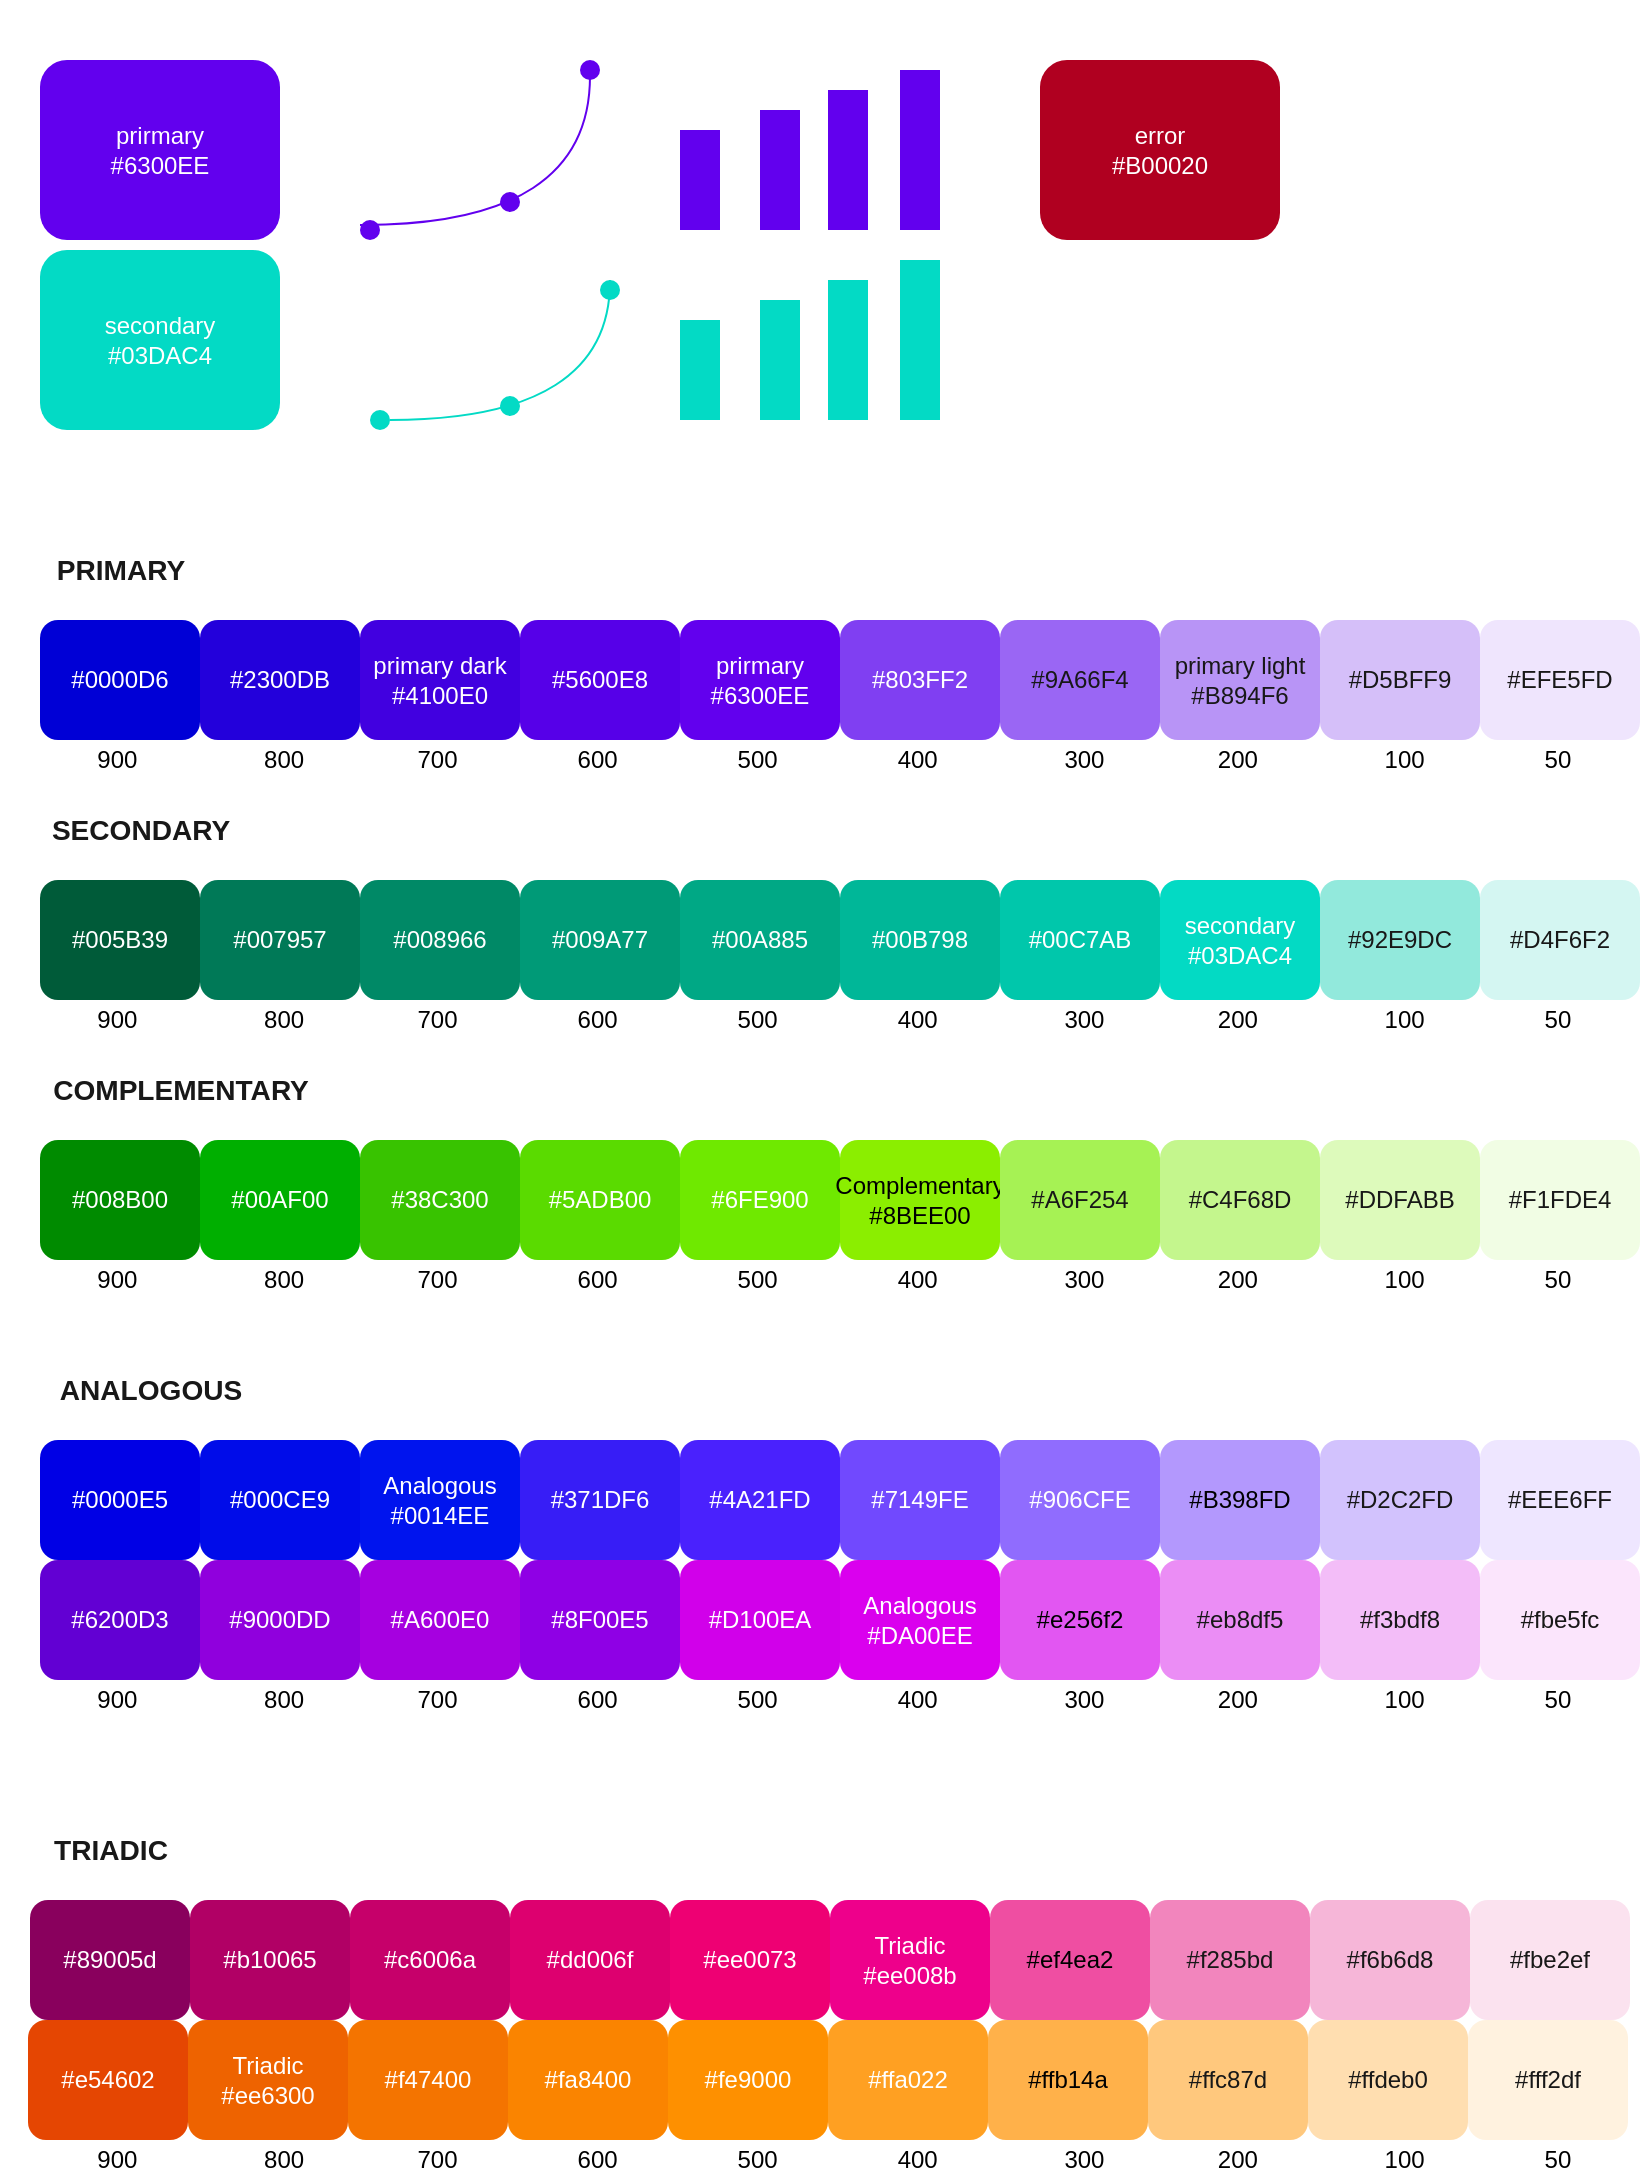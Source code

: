 <mxfile version="13.1.3" pages="2">
    <diagram id="gVpY3SloZQhGs8lSwA86" name="chart-theme">
        <mxGraphModel dx="858" dy="414" grid="1" gridSize="10" guides="1" tooltips="1" connect="1" arrows="1" fold="1" page="1" pageScale="1" pageWidth="827" pageHeight="1169" math="0" shadow="0">
            <root>
                <mxCell id="NUxOub6qZcHRkhgw9mEu-0"/>
                <mxCell id="NUxOub6qZcHRkhgw9mEu-1" parent="NUxOub6qZcHRkhgw9mEu-0"/>
                <mxCell id="6By70R4grRilo6BUQeqY-0" value="prirmary&lt;br&gt;#6300EE" style="rounded=1;whiteSpace=wrap;html=1;fillColor=#6200EE;strokeColor=none;fontColor=#FFFFFF;" parent="NUxOub6qZcHRkhgw9mEu-1" vertex="1">
                    <mxGeometry x="20" y="30" width="120" height="90" as="geometry"/>
                </mxCell>
                <mxCell id="6By70R4grRilo6BUQeqY-12" value="" style="ellipse;whiteSpace=wrap;html=1;aspect=fixed;strokeColor=none;fillColor=#ffa500;fontColor=#FFFFFF;" parent="NUxOub6qZcHRkhgw9mEu-1" vertex="1">
                    <mxGeometry as="geometry"/>
                </mxCell>
                <mxCell id="6By70R4grRilo6BUQeqY-36" value="" style="endArrow=none;html=1;fontColor=#FFFFFF;edgeStyle=orthogonalEdgeStyle;curved=1;strokeColor=#03DAC5;" parent="NUxOub6qZcHRkhgw9mEu-1" source="6By70R4grRilo6BUQeqY-19" edge="1">
                    <mxGeometry width="50" height="50" relative="1" as="geometry">
                        <mxPoint x="190" y="215" as="sourcePoint"/>
                        <mxPoint x="305" y="140" as="targetPoint"/>
                    </mxGeometry>
                </mxCell>
                <mxCell id="6By70R4grRilo6BUQeqY-43" value="" style="group" parent="NUxOub6qZcHRkhgw9mEu-1" vertex="1" connectable="0">
                    <mxGeometry x="340" y="35" width="130" height="80" as="geometry"/>
                </mxCell>
                <mxCell id="6By70R4grRilo6BUQeqY-37" value="" style="group" parent="6By70R4grRilo6BUQeqY-43" vertex="1" connectable="0">
                    <mxGeometry width="130" height="80" as="geometry"/>
                </mxCell>
                <mxCell id="6By70R4grRilo6BUQeqY-38" value="" style="rounded=0;whiteSpace=wrap;html=1;strokeColor=none;fillColor=#6200EE;fontColor=#FFFFFF;direction=south;" parent="6By70R4grRilo6BUQeqY-37" vertex="1">
                    <mxGeometry y="30" width="20" height="50" as="geometry"/>
                </mxCell>
                <mxCell id="6By70R4grRilo6BUQeqY-39" value="" style="rounded=0;whiteSpace=wrap;html=1;strokeColor=none;fillColor=#6200EE;fontColor=#FFFFFF;direction=south;" parent="6By70R4grRilo6BUQeqY-37" vertex="1">
                    <mxGeometry x="40" y="20" width="20" height="60" as="geometry"/>
                </mxCell>
                <mxCell id="6By70R4grRilo6BUQeqY-40" value="" style="rounded=0;whiteSpace=wrap;html=1;strokeColor=none;fillColor=#6200EE;fontColor=#FFFFFF;direction=south;" parent="6By70R4grRilo6BUQeqY-37" vertex="1">
                    <mxGeometry x="74" y="10" width="20" height="70" as="geometry"/>
                </mxCell>
                <mxCell id="6By70R4grRilo6BUQeqY-41" value="" style="rounded=0;whiteSpace=wrap;html=1;strokeColor=none;fillColor=#6200EE;fontColor=#FFFFFF;direction=south;" parent="6By70R4grRilo6BUQeqY-37" vertex="1">
                    <mxGeometry x="110" width="20" height="80" as="geometry"/>
                </mxCell>
                <mxCell id="6By70R4grRilo6BUQeqY-45" value="" style="group" parent="NUxOub6qZcHRkhgw9mEu-1" vertex="1" connectable="0">
                    <mxGeometry x="340" y="130" width="130" height="80" as="geometry"/>
                </mxCell>
                <mxCell id="6By70R4grRilo6BUQeqY-11" value="" style="group" parent="6By70R4grRilo6BUQeqY-45" vertex="1" connectable="0">
                    <mxGeometry width="130" height="80" as="geometry"/>
                </mxCell>
                <mxCell id="6By70R4grRilo6BUQeqY-4" value="" style="rounded=0;whiteSpace=wrap;html=1;strokeColor=none;fillColor=#03DAC5;fontColor=#FFFFFF;direction=south;" parent="6By70R4grRilo6BUQeqY-11" vertex="1">
                    <mxGeometry y="30" width="20" height="50" as="geometry"/>
                </mxCell>
                <mxCell id="6By70R4grRilo6BUQeqY-5" value="" style="rounded=0;whiteSpace=wrap;html=1;strokeColor=none;fillColor=#03DAC5;fontColor=#FFFFFF;direction=south;" parent="6By70R4grRilo6BUQeqY-11" vertex="1">
                    <mxGeometry x="40" y="20" width="20" height="60" as="geometry"/>
                </mxCell>
                <mxCell id="6By70R4grRilo6BUQeqY-7" value="" style="rounded=0;whiteSpace=wrap;html=1;strokeColor=none;fillColor=#03DAC5;fontColor=#FFFFFF;direction=south;" parent="6By70R4grRilo6BUQeqY-11" vertex="1">
                    <mxGeometry x="74" y="10" width="20" height="70" as="geometry"/>
                </mxCell>
                <mxCell id="6By70R4grRilo6BUQeqY-9" value="" style="rounded=0;whiteSpace=wrap;html=1;strokeColor=none;fillColor=#03DAC5;fontColor=#FFFFFF;direction=south;" parent="6By70R4grRilo6BUQeqY-11" vertex="1">
                    <mxGeometry x="110" width="20" height="80" as="geometry"/>
                </mxCell>
                <mxCell id="6By70R4grRilo6BUQeqY-8" value="secondary&lt;br&gt;#03DAC4" style="rounded=1;whiteSpace=wrap;html=1;fillColor=#03DAC5;strokeColor=none;fontColor=#FFFFFF;" parent="NUxOub6qZcHRkhgw9mEu-1" vertex="1">
                    <mxGeometry x="20" y="125" width="120" height="90" as="geometry"/>
                </mxCell>
                <mxCell id="6By70R4grRilo6BUQeqY-17" value="" style="ellipse;whiteSpace=wrap;html=1;aspect=fixed;strokeColor=none;fillColor=#03DAC5;fontColor=#FFFFFF;" parent="NUxOub6qZcHRkhgw9mEu-1" vertex="1">
                    <mxGeometry x="300" y="140" width="10" height="10" as="geometry"/>
                </mxCell>
                <mxCell id="6By70R4grRilo6BUQeqY-18" value="" style="ellipse;whiteSpace=wrap;html=1;aspect=fixed;strokeColor=none;fillColor=#03DAC5;fontColor=#FFFFFF;" parent="NUxOub6qZcHRkhgw9mEu-1" vertex="1">
                    <mxGeometry x="250" y="198" width="10" height="10" as="geometry"/>
                </mxCell>
                <mxCell id="6By70R4grRilo6BUQeqY-19" value="" style="ellipse;whiteSpace=wrap;html=1;aspect=fixed;strokeColor=none;fillColor=#03DAC5;fontColor=#FFFFFF;" parent="NUxOub6qZcHRkhgw9mEu-1" vertex="1">
                    <mxGeometry x="185" y="205" width="10" height="10" as="geometry"/>
                </mxCell>
                <mxCell id="87dK3euk6Hq224K2cslx-1" value="" style="group" parent="NUxOub6qZcHRkhgw9mEu-1" vertex="1" connectable="0">
                    <mxGeometry x="180" y="30" width="120" height="90" as="geometry"/>
                </mxCell>
                <mxCell id="6By70R4grRilo6BUQeqY-31" value="" style="group" parent="87dK3euk6Hq224K2cslx-1" vertex="1" connectable="0">
                    <mxGeometry width="120" height="90" as="geometry"/>
                </mxCell>
                <mxCell id="6By70R4grRilo6BUQeqY-13" value="" style="ellipse;whiteSpace=wrap;html=1;aspect=fixed;strokeColor=none;fillColor=#6200EE;fontColor=#FFFFFF;" parent="6By70R4grRilo6BUQeqY-31" vertex="1">
                    <mxGeometry y="80" width="10" height="10" as="geometry"/>
                </mxCell>
                <mxCell id="6By70R4grRilo6BUQeqY-14" value="" style="ellipse;whiteSpace=wrap;html=1;aspect=fixed;strokeColor=none;fillColor=#6200EE;fontColor=#FFFFFF;" parent="6By70R4grRilo6BUQeqY-31" vertex="1">
                    <mxGeometry x="70" y="66" width="10" height="10" as="geometry"/>
                </mxCell>
                <mxCell id="6By70R4grRilo6BUQeqY-16" value="" style="ellipse;whiteSpace=wrap;html=1;aspect=fixed;strokeColor=none;fillColor=#6200EE;fontColor=#FFFFFF;" parent="6By70R4grRilo6BUQeqY-31" vertex="1">
                    <mxGeometry x="110" width="10" height="10" as="geometry"/>
                </mxCell>
                <mxCell id="6By70R4grRilo6BUQeqY-29" value="" style="endArrow=none;html=1;fontColor=#FFFFFF;edgeStyle=orthogonalEdgeStyle;curved=1;strokeColor=#6200EE;" parent="6By70R4grRilo6BUQeqY-31" edge="1">
                    <mxGeometry width="50" height="50" relative="1" as="geometry">
                        <mxPoint y="82.5" as="sourcePoint"/>
                        <mxPoint x="115" y="7.5" as="targetPoint"/>
                    </mxGeometry>
                </mxCell>
                <mxCell id="87dK3euk6Hq224K2cslx-2" value="prirmary&lt;br&gt;#6300EE" style="rounded=1;whiteSpace=wrap;html=1;fillColor=#6200EE;strokeColor=none;fontColor=#FFFFFF;" parent="NUxOub6qZcHRkhgw9mEu-1" vertex="1">
                    <mxGeometry x="340" y="310" width="80" height="60" as="geometry"/>
                </mxCell>
                <mxCell id="87dK3euk6Hq224K2cslx-13" value="#EFE5FD" style="rounded=1;whiteSpace=wrap;html=1;fillColor=#EFE5FD;strokeColor=none;fontColor=#181818;" parent="NUxOub6qZcHRkhgw9mEu-1" vertex="1">
                    <mxGeometry x="740" y="310" width="80" height="60" as="geometry"/>
                </mxCell>
                <mxCell id="87dK3euk6Hq224K2cslx-14" value="#D5BFF9" style="rounded=1;whiteSpace=wrap;html=1;fillColor=#D5BFF9;strokeColor=none;fontColor=#181818;" parent="NUxOub6qZcHRkhgw9mEu-1" vertex="1">
                    <mxGeometry x="660" y="310" width="80" height="60" as="geometry"/>
                </mxCell>
                <mxCell id="87dK3euk6Hq224K2cslx-15" value="#803FF2" style="rounded=1;whiteSpace=wrap;html=1;fillColor=#803FF2;strokeColor=none;fontColor=#FFFFFF;" parent="NUxOub6qZcHRkhgw9mEu-1" vertex="1">
                    <mxGeometry x="420" y="310" width="80" height="60" as="geometry"/>
                </mxCell>
                <mxCell id="87dK3euk6Hq224K2cslx-16" value="#9A66F4" style="rounded=1;whiteSpace=wrap;html=1;fillColor=#9A66F4;strokeColor=none;fontColor=#181818;" parent="NUxOub6qZcHRkhgw9mEu-1" vertex="1">
                    <mxGeometry x="500" y="310" width="80" height="60" as="geometry"/>
                </mxCell>
                <mxCell id="87dK3euk6Hq224K2cslx-17" value="primary light&lt;br&gt;#B894F6" style="rounded=1;whiteSpace=wrap;html=1;fillColor=#B894F6;strokeColor=none;fontColor=#181818;" parent="NUxOub6qZcHRkhgw9mEu-1" vertex="1">
                    <mxGeometry x="580" y="310" width="80" height="60" as="geometry"/>
                </mxCell>
                <mxCell id="87dK3euk6Hq224K2cslx-18" value="#0000D6" style="rounded=1;whiteSpace=wrap;html=1;fillColor=#0000D6;strokeColor=none;fontColor=#FFFFFF;" parent="NUxOub6qZcHRkhgw9mEu-1" vertex="1">
                    <mxGeometry x="20" y="310" width="80" height="60" as="geometry"/>
                </mxCell>
                <mxCell id="87dK3euk6Hq224K2cslx-19" value="#5600E8" style="rounded=1;whiteSpace=wrap;html=1;fillColor=#5600E8;strokeColor=none;fontColor=#FFFFFF;" parent="NUxOub6qZcHRkhgw9mEu-1" vertex="1">
                    <mxGeometry x="260" y="310" width="80" height="60" as="geometry"/>
                </mxCell>
                <mxCell id="87dK3euk6Hq224K2cslx-20" value="primary dark&lt;br&gt;#4100E0" style="rounded=1;whiteSpace=wrap;html=1;fillColor=#4100E0;strokeColor=none;fontColor=#FFFFFF;" parent="NUxOub6qZcHRkhgw9mEu-1" vertex="1">
                    <mxGeometry x="180" y="310" width="80" height="60" as="geometry"/>
                </mxCell>
                <mxCell id="87dK3euk6Hq224K2cslx-21" value="#2300DB" style="rounded=1;whiteSpace=wrap;html=1;fillColor=#2300DB;strokeColor=none;fontColor=#FFFFFF;" parent="NUxOub6qZcHRkhgw9mEu-1" vertex="1">
                    <mxGeometry x="100" y="310" width="80" height="60" as="geometry"/>
                </mxCell>
                <mxCell id="87dK3euk6Hq224K2cslx-22" value="#00A885" style="rounded=1;whiteSpace=wrap;html=1;fillColor=#00A885;strokeColor=none;fontColor=#FFFFFF;" parent="NUxOub6qZcHRkhgw9mEu-1" vertex="1">
                    <mxGeometry x="340" y="440" width="80" height="60" as="geometry"/>
                </mxCell>
                <mxCell id="87dK3euk6Hq224K2cslx-23" value="#D4F6F2" style="rounded=1;whiteSpace=wrap;html=1;fillColor=#D4F6F2;strokeColor=none;fontColor=#181818;" parent="NUxOub6qZcHRkhgw9mEu-1" vertex="1">
                    <mxGeometry x="740" y="440" width="80" height="60" as="geometry"/>
                </mxCell>
                <mxCell id="87dK3euk6Hq224K2cslx-24" value="#92E9DC" style="rounded=1;whiteSpace=wrap;html=1;fillColor=#92E9DC;strokeColor=none;fontColor=#181818;" parent="NUxOub6qZcHRkhgw9mEu-1" vertex="1">
                    <mxGeometry x="660" y="440" width="80" height="60" as="geometry"/>
                </mxCell>
                <mxCell id="87dK3euk6Hq224K2cslx-25" value="#00B798" style="rounded=1;whiteSpace=wrap;html=1;fillColor=#00B798;strokeColor=none;fontColor=#FFFFFF;" parent="NUxOub6qZcHRkhgw9mEu-1" vertex="1">
                    <mxGeometry x="420" y="440" width="80" height="60" as="geometry"/>
                </mxCell>
                <mxCell id="87dK3euk6Hq224K2cslx-26" value="#00C7AB" style="rounded=1;whiteSpace=wrap;html=1;fillColor=#00C7AB;strokeColor=none;fontColor=#FFFFFF;" parent="NUxOub6qZcHRkhgw9mEu-1" vertex="1">
                    <mxGeometry x="500" y="440" width="80" height="60" as="geometry"/>
                </mxCell>
                <mxCell id="87dK3euk6Hq224K2cslx-27" value="secondary&lt;br&gt;#03DAC4" style="rounded=1;whiteSpace=wrap;html=1;fillColor=#03DAC4;strokeColor=none;fontColor=#FFFFFF;" parent="NUxOub6qZcHRkhgw9mEu-1" vertex="1">
                    <mxGeometry x="580" y="440" width="80" height="60" as="geometry"/>
                </mxCell>
                <mxCell id="87dK3euk6Hq224K2cslx-28" value="#005B39" style="rounded=1;whiteSpace=wrap;html=1;fillColor=#005B39;strokeColor=none;fontColor=#FFFFFF;" parent="NUxOub6qZcHRkhgw9mEu-1" vertex="1">
                    <mxGeometry x="20" y="440" width="80" height="60" as="geometry"/>
                </mxCell>
                <mxCell id="87dK3euk6Hq224K2cslx-29" value="#009A77" style="rounded=1;whiteSpace=wrap;html=1;fillColor=#009A77;strokeColor=none;fontColor=#FFFFFF;" parent="NUxOub6qZcHRkhgw9mEu-1" vertex="1">
                    <mxGeometry x="260" y="440" width="80" height="60" as="geometry"/>
                </mxCell>
                <mxCell id="87dK3euk6Hq224K2cslx-30" value="#008966" style="rounded=1;whiteSpace=wrap;html=1;fillColor=#008966;strokeColor=none;fontColor=#FFFFFF;" parent="NUxOub6qZcHRkhgw9mEu-1" vertex="1">
                    <mxGeometry x="180" y="440" width="80" height="60" as="geometry"/>
                </mxCell>
                <mxCell id="87dK3euk6Hq224K2cslx-31" value="#007957" style="rounded=1;whiteSpace=wrap;html=1;fillColor=#007957;strokeColor=none;fontColor=#FFFFFF;" parent="NUxOub6qZcHRkhgw9mEu-1" vertex="1">
                    <mxGeometry x="100" y="440" width="80" height="60" as="geometry"/>
                </mxCell>
                <mxCell id="87dK3euk6Hq224K2cslx-32" value="&lt;h3&gt;PRIMARY&lt;/h3&gt;" style="text;html=1;align=center;verticalAlign=middle;resizable=0;points=[];autosize=1;fontColor=#181818;" parent="NUxOub6qZcHRkhgw9mEu-1" vertex="1">
                    <mxGeometry x="20" y="260" width="80" height="50" as="geometry"/>
                </mxCell>
                <mxCell id="87dK3euk6Hq224K2cslx-33" value="&lt;h3&gt;SECONDARY&lt;/h3&gt;" style="text;html=1;align=center;verticalAlign=middle;resizable=0;points=[];autosize=1;fontColor=#181818;" parent="NUxOub6qZcHRkhgw9mEu-1" vertex="1">
                    <mxGeometry x="20" y="390" width="100" height="50" as="geometry"/>
                </mxCell>
                <mxCell id="87dK3euk6Hq224K2cslx-34" value="#6FE900" style="rounded=1;whiteSpace=wrap;html=1;fillColor=#6FE900;strokeColor=none;fontColor=#FFFFFF;" parent="NUxOub6qZcHRkhgw9mEu-1" vertex="1">
                    <mxGeometry x="340" y="570" width="80" height="60" as="geometry"/>
                </mxCell>
                <mxCell id="87dK3euk6Hq224K2cslx-35" value="#F1FDE4" style="rounded=1;whiteSpace=wrap;html=1;fillColor=#F1FDE4;strokeColor=none;fontColor=#181818;" parent="NUxOub6qZcHRkhgw9mEu-1" vertex="1">
                    <mxGeometry x="740" y="570" width="80" height="60" as="geometry"/>
                </mxCell>
                <mxCell id="87dK3euk6Hq224K2cslx-36" value="#DDFABB" style="rounded=1;whiteSpace=wrap;html=1;fillColor=#DDFABB;strokeColor=none;fontColor=#181818;" parent="NUxOub6qZcHRkhgw9mEu-1" vertex="1">
                    <mxGeometry x="660" y="570" width="80" height="60" as="geometry"/>
                </mxCell>
                <mxCell id="87dK3euk6Hq224K2cslx-37" value="Complementary&lt;br&gt;#8BEE00" style="rounded=1;whiteSpace=wrap;html=1;fillColor=#8BEE00;strokeColor=none;fontColor=#000000;" parent="NUxOub6qZcHRkhgw9mEu-1" vertex="1">
                    <mxGeometry x="420" y="570" width="80" height="60" as="geometry"/>
                </mxCell>
                <mxCell id="87dK3euk6Hq224K2cslx-38" value="#A6F254" style="rounded=1;whiteSpace=wrap;html=1;fillColor=#A6F254;strokeColor=none;fontColor=#181818;" parent="NUxOub6qZcHRkhgw9mEu-1" vertex="1">
                    <mxGeometry x="500" y="570" width="80" height="60" as="geometry"/>
                </mxCell>
                <mxCell id="87dK3euk6Hq224K2cslx-39" value="#C4F68D" style="rounded=1;whiteSpace=wrap;html=1;fillColor=#C4F68D;strokeColor=none;fontColor=#181818;" parent="NUxOub6qZcHRkhgw9mEu-1" vertex="1">
                    <mxGeometry x="580" y="570" width="80" height="60" as="geometry"/>
                </mxCell>
                <mxCell id="87dK3euk6Hq224K2cslx-40" value="#008B00" style="rounded=1;whiteSpace=wrap;html=1;fillColor=#008B00;strokeColor=none;fontColor=#FFFFFF;" parent="NUxOub6qZcHRkhgw9mEu-1" vertex="1">
                    <mxGeometry x="20" y="570" width="80" height="60" as="geometry"/>
                </mxCell>
                <mxCell id="87dK3euk6Hq224K2cslx-41" value="#5ADB00" style="rounded=1;whiteSpace=wrap;html=1;fillColor=#5ADB00;strokeColor=none;fontColor=#FFFFFF;" parent="NUxOub6qZcHRkhgw9mEu-1" vertex="1">
                    <mxGeometry x="260" y="570" width="80" height="60" as="geometry"/>
                </mxCell>
                <mxCell id="87dK3euk6Hq224K2cslx-42" value="#38C300" style="rounded=1;whiteSpace=wrap;html=1;fillColor=#38C300;strokeColor=none;fontColor=#FFFFFF;" parent="NUxOub6qZcHRkhgw9mEu-1" vertex="1">
                    <mxGeometry x="180" y="570" width="80" height="60" as="geometry"/>
                </mxCell>
                <mxCell id="87dK3euk6Hq224K2cslx-43" value="#00AF00" style="rounded=1;whiteSpace=wrap;html=1;fillColor=#00AF00;strokeColor=none;fontColor=#FFFFFF;" parent="NUxOub6qZcHRkhgw9mEu-1" vertex="1">
                    <mxGeometry x="100" y="570" width="80" height="60" as="geometry"/>
                </mxCell>
                <mxCell id="87dK3euk6Hq224K2cslx-44" value="&lt;h3&gt;COMPLEMENTARY&lt;/h3&gt;" style="text;html=1;align=center;verticalAlign=middle;resizable=0;points=[];autosize=1;fontColor=#181818;" parent="NUxOub6qZcHRkhgw9mEu-1" vertex="1">
                    <mxGeometry x="20" y="520" width="140" height="50" as="geometry"/>
                </mxCell>
                <mxCell id="87dK3euk6Hq224K2cslx-45" value="&lt;h3&gt;ANALOGOUS&lt;/h3&gt;" style="text;html=1;align=center;verticalAlign=middle;resizable=0;points=[];autosize=1;fontColor=#181818;" parent="NUxOub6qZcHRkhgw9mEu-1" vertex="1">
                    <mxGeometry x="20" y="670" width="110" height="50" as="geometry"/>
                </mxCell>
                <mxCell id="87dK3euk6Hq224K2cslx-46" value="#4A21FD" style="rounded=1;whiteSpace=wrap;html=1;fillColor=#4A21FD;strokeColor=none;fontColor=#FFFFFF;" parent="NUxOub6qZcHRkhgw9mEu-1" vertex="1">
                    <mxGeometry x="340" y="720" width="80" height="60" as="geometry"/>
                </mxCell>
                <mxCell id="87dK3euk6Hq224K2cslx-47" value="#EEE6FF" style="rounded=1;whiteSpace=wrap;html=1;fillColor=#EEE6FF;strokeColor=none;fontColor=#181818;" parent="NUxOub6qZcHRkhgw9mEu-1" vertex="1">
                    <mxGeometry x="740" y="720" width="80" height="60" as="geometry"/>
                </mxCell>
                <mxCell id="87dK3euk6Hq224K2cslx-48" value="#D2C2FD" style="rounded=1;whiteSpace=wrap;html=1;fillColor=#D2C2FD;strokeColor=none;fontColor=#181818;" parent="NUxOub6qZcHRkhgw9mEu-1" vertex="1">
                    <mxGeometry x="660" y="720" width="80" height="60" as="geometry"/>
                </mxCell>
                <mxCell id="87dK3euk6Hq224K2cslx-49" value="#7149FE" style="rounded=1;whiteSpace=wrap;html=1;fillColor=#7149FE;strokeColor=none;fontColor=#FFFFFF;" parent="NUxOub6qZcHRkhgw9mEu-1" vertex="1">
                    <mxGeometry x="420" y="720" width="80" height="60" as="geometry"/>
                </mxCell>
                <mxCell id="87dK3euk6Hq224K2cslx-50" value="#906CFE" style="rounded=1;whiteSpace=wrap;html=1;fillColor=#906CFE;strokeColor=none;fontColor=#FFFFFF;" parent="NUxOub6qZcHRkhgw9mEu-1" vertex="1">
                    <mxGeometry x="500" y="720" width="80" height="60" as="geometry"/>
                </mxCell>
                <mxCell id="87dK3euk6Hq224K2cslx-51" value="#B398FD" style="rounded=1;whiteSpace=wrap;html=1;fillColor=#B398FD;strokeColor=none;fontColor=#000000;" parent="NUxOub6qZcHRkhgw9mEu-1" vertex="1">
                    <mxGeometry x="580" y="720" width="80" height="60" as="geometry"/>
                </mxCell>
                <mxCell id="87dK3euk6Hq224K2cslx-52" value="#0000E5" style="rounded=1;whiteSpace=wrap;html=1;fillColor=#0000E5;strokeColor=none;fontColor=#FFFFFF;" parent="NUxOub6qZcHRkhgw9mEu-1" vertex="1">
                    <mxGeometry x="20" y="720" width="80" height="60" as="geometry"/>
                </mxCell>
                <mxCell id="87dK3euk6Hq224K2cslx-53" value="#371DF6" style="rounded=1;whiteSpace=wrap;html=1;fillColor=#371DF6;strokeColor=none;fontColor=#FFFFFF;" parent="NUxOub6qZcHRkhgw9mEu-1" vertex="1">
                    <mxGeometry x="260" y="720" width="80" height="60" as="geometry"/>
                </mxCell>
                <mxCell id="87dK3euk6Hq224K2cslx-54" value="Analogous&lt;br&gt;#0014EE" style="rounded=1;whiteSpace=wrap;html=1;fillColor=#0014EE;strokeColor=none;fontColor=#FFFFFF;" parent="NUxOub6qZcHRkhgw9mEu-1" vertex="1">
                    <mxGeometry x="180" y="720" width="80" height="60" as="geometry"/>
                </mxCell>
                <mxCell id="87dK3euk6Hq224K2cslx-55" value="#000CE9" style="rounded=1;whiteSpace=wrap;html=1;fillColor=#000CE9;strokeColor=none;fontColor=#FFFFFF;" parent="NUxOub6qZcHRkhgw9mEu-1" vertex="1">
                    <mxGeometry x="100" y="720" width="80" height="60" as="geometry"/>
                </mxCell>
                <mxCell id="87dK3euk6Hq224K2cslx-56" value="&lt;h3&gt;TRIADIC&lt;/h3&gt;" style="text;html=1;align=center;verticalAlign=middle;resizable=0;points=[];autosize=1;fontColor=#181818;" parent="NUxOub6qZcHRkhgw9mEu-1" vertex="1">
                    <mxGeometry x="20" y="900" width="70" height="50" as="geometry"/>
                </mxCell>
                <mxCell id="87dK3euk6Hq224K2cslx-57" value="#ee0073" style="rounded=1;whiteSpace=wrap;html=1;fillColor=#ee0073;strokeColor=none;fontColor=#FFFFFF;" parent="NUxOub6qZcHRkhgw9mEu-1" vertex="1">
                    <mxGeometry x="335" y="950" width="80" height="60" as="geometry"/>
                </mxCell>
                <mxCell id="87dK3euk6Hq224K2cslx-58" value="#fbe2ef" style="rounded=1;whiteSpace=wrap;html=1;fillColor=#fbe2ef;strokeColor=none;fontColor=#181818;" parent="NUxOub6qZcHRkhgw9mEu-1" vertex="1">
                    <mxGeometry x="735" y="950" width="80" height="60" as="geometry"/>
                </mxCell>
                <mxCell id="87dK3euk6Hq224K2cslx-59" value="#f6b6d8" style="rounded=1;whiteSpace=wrap;html=1;fillColor=#f6b6d8;strokeColor=none;fontColor=#181818;" parent="NUxOub6qZcHRkhgw9mEu-1" vertex="1">
                    <mxGeometry x="655" y="950" width="80" height="60" as="geometry"/>
                </mxCell>
                <mxCell id="87dK3euk6Hq224K2cslx-60" value="Triadic&lt;br&gt;#ee008b" style="rounded=1;whiteSpace=wrap;html=1;fillColor=#ee008b;strokeColor=none;fontColor=#FFFFFF;" parent="NUxOub6qZcHRkhgw9mEu-1" vertex="1">
                    <mxGeometry x="415" y="950" width="80" height="60" as="geometry"/>
                </mxCell>
                <mxCell id="87dK3euk6Hq224K2cslx-61" value="#ef4ea2" style="rounded=1;whiteSpace=wrap;html=1;fillColor=#ef4ea2;strokeColor=none;fontColor=#000000;" parent="NUxOub6qZcHRkhgw9mEu-1" vertex="1">
                    <mxGeometry x="495" y="950" width="80" height="60" as="geometry"/>
                </mxCell>
                <mxCell id="87dK3euk6Hq224K2cslx-62" value="#f285bd" style="rounded=1;whiteSpace=wrap;html=1;fillColor=#f285bd;strokeColor=none;fontColor=#181818;" parent="NUxOub6qZcHRkhgw9mEu-1" vertex="1">
                    <mxGeometry x="575" y="950" width="80" height="60" as="geometry"/>
                </mxCell>
                <mxCell id="87dK3euk6Hq224K2cslx-63" value="#89005d" style="rounded=1;whiteSpace=wrap;html=1;fillColor=#89005d;strokeColor=none;fontColor=#FFFFFF;" parent="NUxOub6qZcHRkhgw9mEu-1" vertex="1">
                    <mxGeometry x="15" y="950" width="80" height="60" as="geometry"/>
                </mxCell>
                <mxCell id="87dK3euk6Hq224K2cslx-64" value="#dd006f" style="rounded=1;whiteSpace=wrap;html=1;fillColor=#dd006f;strokeColor=none;fontColor=#FFFFFF;" parent="NUxOub6qZcHRkhgw9mEu-1" vertex="1">
                    <mxGeometry x="255" y="950" width="80" height="60" as="geometry"/>
                </mxCell>
                <mxCell id="87dK3euk6Hq224K2cslx-65" value="#c6006a" style="rounded=1;whiteSpace=wrap;html=1;fillColor=#c6006a;strokeColor=none;fontColor=#FFFFFF;" parent="NUxOub6qZcHRkhgw9mEu-1" vertex="1">
                    <mxGeometry x="175" y="950" width="80" height="60" as="geometry"/>
                </mxCell>
                <mxCell id="87dK3euk6Hq224K2cslx-66" value="#b10065" style="rounded=1;whiteSpace=wrap;html=1;fillColor=#b10065;strokeColor=none;fontColor=#FFFFFF;" parent="NUxOub6qZcHRkhgw9mEu-1" vertex="1">
                    <mxGeometry x="95" y="950" width="80" height="60" as="geometry"/>
                </mxCell>
                <mxCell id="87dK3euk6Hq224K2cslx-67" value="#D100EA" style="rounded=1;whiteSpace=wrap;html=1;fillColor=#D100EA;strokeColor=none;fontColor=#FFFFFF;" parent="NUxOub6qZcHRkhgw9mEu-1" vertex="1">
                    <mxGeometry x="340" y="780" width="80" height="60" as="geometry"/>
                </mxCell>
                <mxCell id="87dK3euk6Hq224K2cslx-68" value="#fbe5fc" style="rounded=1;whiteSpace=wrap;html=1;fillColor=#fbe5fc;strokeColor=none;fontColor=#181818;" parent="NUxOub6qZcHRkhgw9mEu-1" vertex="1">
                    <mxGeometry x="740" y="780" width="80" height="60" as="geometry"/>
                </mxCell>
                <mxCell id="87dK3euk6Hq224K2cslx-69" value="#f3bdf8" style="rounded=1;whiteSpace=wrap;html=1;fillColor=#f3bdf8;strokeColor=none;fontColor=#181818;" parent="NUxOub6qZcHRkhgw9mEu-1" vertex="1">
                    <mxGeometry x="660" y="780" width="80" height="60" as="geometry"/>
                </mxCell>
                <mxCell id="87dK3euk6Hq224K2cslx-70" value="Analogous&lt;br&gt;#DA00EE" style="rounded=1;whiteSpace=wrap;html=1;fillColor=#DA00EE;strokeColor=none;fontColor=#FFFFFF;" parent="NUxOub6qZcHRkhgw9mEu-1" vertex="1">
                    <mxGeometry x="420" y="780" width="80" height="60" as="geometry"/>
                </mxCell>
                <mxCell id="87dK3euk6Hq224K2cslx-71" value="#e256f2" style="rounded=1;whiteSpace=wrap;html=1;fillColor=#e256f2;strokeColor=none;fontColor=#000000;" parent="NUxOub6qZcHRkhgw9mEu-1" vertex="1">
                    <mxGeometry x="500" y="780" width="80" height="60" as="geometry"/>
                </mxCell>
                <mxCell id="87dK3euk6Hq224K2cslx-72" value="#eb8df5" style="rounded=1;whiteSpace=wrap;html=1;fillColor=#eb8df5;strokeColor=none;fontColor=#181818;" parent="NUxOub6qZcHRkhgw9mEu-1" vertex="1">
                    <mxGeometry x="580" y="780" width="80" height="60" as="geometry"/>
                </mxCell>
                <mxCell id="87dK3euk6Hq224K2cslx-73" value="#6200D3" style="rounded=1;whiteSpace=wrap;html=1;fillColor=#6200D3;strokeColor=none;fontColor=#FFFFFF;" parent="NUxOub6qZcHRkhgw9mEu-1" vertex="1">
                    <mxGeometry x="20" y="780" width="80" height="60" as="geometry"/>
                </mxCell>
                <mxCell id="87dK3euk6Hq224K2cslx-74" value="#8F00E5" style="rounded=1;whiteSpace=wrap;html=1;fillColor=#8F00E5;strokeColor=none;fontColor=#FFFFFF;" parent="NUxOub6qZcHRkhgw9mEu-1" vertex="1">
                    <mxGeometry x="260" y="780" width="80" height="60" as="geometry"/>
                </mxCell>
                <mxCell id="87dK3euk6Hq224K2cslx-75" value="#A600E0" style="rounded=1;whiteSpace=wrap;html=1;fillColor=#A600E0;strokeColor=none;fontColor=#FFFFFF;" parent="NUxOub6qZcHRkhgw9mEu-1" vertex="1">
                    <mxGeometry x="180" y="780" width="80" height="60" as="geometry"/>
                </mxCell>
                <mxCell id="87dK3euk6Hq224K2cslx-76" value="#9000DD" style="rounded=1;whiteSpace=wrap;html=1;fillColor=#9000DD;strokeColor=none;fontColor=#FFFFFF;" parent="NUxOub6qZcHRkhgw9mEu-1" vertex="1">
                    <mxGeometry x="100" y="780" width="80" height="60" as="geometry"/>
                </mxCell>
                <mxCell id="87dK3euk6Hq224K2cslx-77" value="#fe9000" style="rounded=1;whiteSpace=wrap;html=1;fillColor=#fe9000;strokeColor=none;fontColor=#FFFFFF;" parent="NUxOub6qZcHRkhgw9mEu-1" vertex="1">
                    <mxGeometry x="334" y="1010" width="80" height="60" as="geometry"/>
                </mxCell>
                <mxCell id="87dK3euk6Hq224K2cslx-78" value="#fff2df" style="rounded=1;whiteSpace=wrap;html=1;fillColor=#fff2df;strokeColor=none;fontColor=#181818;" parent="NUxOub6qZcHRkhgw9mEu-1" vertex="1">
                    <mxGeometry x="734" y="1010" width="80" height="60" as="geometry"/>
                </mxCell>
                <mxCell id="87dK3euk6Hq224K2cslx-79" value="#ffdeb0" style="rounded=1;whiteSpace=wrap;html=1;fillColor=#ffdeb0;strokeColor=none;fontColor=#181818;" parent="NUxOub6qZcHRkhgw9mEu-1" vertex="1">
                    <mxGeometry x="654" y="1010" width="80" height="60" as="geometry"/>
                </mxCell>
                <mxCell id="87dK3euk6Hq224K2cslx-80" value="#ffa022" style="rounded=1;whiteSpace=wrap;html=1;fillColor=#ffa022;strokeColor=none;fontColor=#FFFFFF;" parent="NUxOub6qZcHRkhgw9mEu-1" vertex="1">
                    <mxGeometry x="414" y="1010" width="80" height="60" as="geometry"/>
                </mxCell>
                <mxCell id="87dK3euk6Hq224K2cslx-81" value="#ffb14a" style="rounded=1;whiteSpace=wrap;html=1;fillColor=#ffb14a;strokeColor=none;fontColor=#000000;" parent="NUxOub6qZcHRkhgw9mEu-1" vertex="1">
                    <mxGeometry x="494" y="1010" width="80" height="60" as="geometry"/>
                </mxCell>
                <mxCell id="87dK3euk6Hq224K2cslx-82" value="#ffc87d" style="rounded=1;whiteSpace=wrap;html=1;fillColor=#ffc87d;strokeColor=none;fontColor=#181818;" parent="NUxOub6qZcHRkhgw9mEu-1" vertex="1">
                    <mxGeometry x="574" y="1010" width="80" height="60" as="geometry"/>
                </mxCell>
                <mxCell id="87dK3euk6Hq224K2cslx-83" value="#e54602" style="rounded=1;whiteSpace=wrap;html=1;fillColor=#e54602;strokeColor=none;fontColor=#FFFFFF;" parent="NUxOub6qZcHRkhgw9mEu-1" vertex="1">
                    <mxGeometry x="14" y="1010" width="80" height="60" as="geometry"/>
                </mxCell>
                <mxCell id="87dK3euk6Hq224K2cslx-84" value="#fa8400" style="rounded=1;whiteSpace=wrap;html=1;fillColor=#fa8400;strokeColor=none;fontColor=#FFFFFF;" parent="NUxOub6qZcHRkhgw9mEu-1" vertex="1">
                    <mxGeometry x="254" y="1010" width="80" height="60" as="geometry"/>
                </mxCell>
                <mxCell id="87dK3euk6Hq224K2cslx-85" value="#f47400" style="rounded=1;whiteSpace=wrap;html=1;fillColor=#f47400;strokeColor=none;fontColor=#FFFFFF;" parent="NUxOub6qZcHRkhgw9mEu-1" vertex="1">
                    <mxGeometry x="174" y="1010" width="80" height="60" as="geometry"/>
                </mxCell>
                <mxCell id="87dK3euk6Hq224K2cslx-86" value="Triadic&lt;br&gt;#ee6300" style="rounded=1;whiteSpace=wrap;html=1;fillColor=#ee6300;strokeColor=none;fontColor=#FFFFFF;" parent="NUxOub6qZcHRkhgw9mEu-1" vertex="1">
                    <mxGeometry x="94" y="1010" width="80" height="60" as="geometry"/>
                </mxCell>
                <mxCell id="woKSoGIlM4Arr8P3gJEM-0" value="&amp;nbsp; &amp;nbsp; &amp;nbsp; &amp;nbsp; 900&amp;nbsp; &amp;nbsp; &amp;nbsp; &amp;nbsp; &amp;nbsp; &amp;nbsp; &amp;nbsp; &amp;nbsp; &amp;nbsp; &amp;nbsp;800&amp;nbsp; &amp;nbsp; &amp;nbsp; &amp;nbsp; &amp;nbsp; &amp;nbsp; &amp;nbsp; &amp;nbsp; &amp;nbsp;700&amp;nbsp; &amp;nbsp; &amp;nbsp; &amp;nbsp; &amp;nbsp; &amp;nbsp; &amp;nbsp; &amp;nbsp; &amp;nbsp; 600&amp;nbsp; &amp;nbsp; &amp;nbsp; &amp;nbsp; &amp;nbsp; &amp;nbsp; &amp;nbsp; &amp;nbsp; &amp;nbsp; 500&amp;nbsp; &amp;nbsp; &amp;nbsp; &amp;nbsp; &amp;nbsp; &amp;nbsp; &amp;nbsp; &amp;nbsp; &amp;nbsp; 400&amp;nbsp; &amp;nbsp; &amp;nbsp; &amp;nbsp; &amp;nbsp; &amp;nbsp; &amp;nbsp; &amp;nbsp; &amp;nbsp; &amp;nbsp;300&amp;nbsp; &amp;nbsp; &amp;nbsp; &amp;nbsp; &amp;nbsp; &amp;nbsp; &amp;nbsp; &amp;nbsp; &amp;nbsp;200&amp;nbsp; &amp;nbsp; &amp;nbsp; &amp;nbsp; &amp;nbsp; &amp;nbsp; &amp;nbsp; &amp;nbsp; &amp;nbsp; &amp;nbsp;100&amp;nbsp; &amp;nbsp; &amp;nbsp; &amp;nbsp; &amp;nbsp; &amp;nbsp; &amp;nbsp; &amp;nbsp; &amp;nbsp; 50" style="rounded=0;whiteSpace=wrap;html=1;fillColor=none;align=left;strokeColor=none;" parent="NUxOub6qZcHRkhgw9mEu-1" vertex="1">
                    <mxGeometry x="20" y="370" width="800" height="20" as="geometry"/>
                </mxCell>
                <mxCell id="woKSoGIlM4Arr8P3gJEM-5" value="&amp;nbsp; &amp;nbsp; &amp;nbsp; &amp;nbsp; 900&amp;nbsp; &amp;nbsp; &amp;nbsp; &amp;nbsp; &amp;nbsp; &amp;nbsp; &amp;nbsp; &amp;nbsp; &amp;nbsp; &amp;nbsp;800&amp;nbsp; &amp;nbsp; &amp;nbsp; &amp;nbsp; &amp;nbsp; &amp;nbsp; &amp;nbsp; &amp;nbsp; &amp;nbsp;700&amp;nbsp; &amp;nbsp; &amp;nbsp; &amp;nbsp; &amp;nbsp; &amp;nbsp; &amp;nbsp; &amp;nbsp; &amp;nbsp; 600&amp;nbsp; &amp;nbsp; &amp;nbsp; &amp;nbsp; &amp;nbsp; &amp;nbsp; &amp;nbsp; &amp;nbsp; &amp;nbsp; 500&amp;nbsp; &amp;nbsp; &amp;nbsp; &amp;nbsp; &amp;nbsp; &amp;nbsp; &amp;nbsp; &amp;nbsp; &amp;nbsp; 400&amp;nbsp; &amp;nbsp; &amp;nbsp; &amp;nbsp; &amp;nbsp; &amp;nbsp; &amp;nbsp; &amp;nbsp; &amp;nbsp; &amp;nbsp;300&amp;nbsp; &amp;nbsp; &amp;nbsp; &amp;nbsp; &amp;nbsp; &amp;nbsp; &amp;nbsp; &amp;nbsp; &amp;nbsp;200&amp;nbsp; &amp;nbsp; &amp;nbsp; &amp;nbsp; &amp;nbsp; &amp;nbsp; &amp;nbsp; &amp;nbsp; &amp;nbsp; &amp;nbsp;100&amp;nbsp; &amp;nbsp; &amp;nbsp; &amp;nbsp; &amp;nbsp; &amp;nbsp; &amp;nbsp; &amp;nbsp; &amp;nbsp; 50" style="rounded=0;whiteSpace=wrap;html=1;fillColor=none;align=left;strokeColor=none;" parent="NUxOub6qZcHRkhgw9mEu-1" vertex="1">
                    <mxGeometry x="20" y="500" width="800" height="20" as="geometry"/>
                </mxCell>
                <mxCell id="woKSoGIlM4Arr8P3gJEM-6" value="&amp;nbsp; &amp;nbsp; &amp;nbsp; &amp;nbsp; 900&amp;nbsp; &amp;nbsp; &amp;nbsp; &amp;nbsp; &amp;nbsp; &amp;nbsp; &amp;nbsp; &amp;nbsp; &amp;nbsp; &amp;nbsp;800&amp;nbsp; &amp;nbsp; &amp;nbsp; &amp;nbsp; &amp;nbsp; &amp;nbsp; &amp;nbsp; &amp;nbsp; &amp;nbsp;700&amp;nbsp; &amp;nbsp; &amp;nbsp; &amp;nbsp; &amp;nbsp; &amp;nbsp; &amp;nbsp; &amp;nbsp; &amp;nbsp; 600&amp;nbsp; &amp;nbsp; &amp;nbsp; &amp;nbsp; &amp;nbsp; &amp;nbsp; &amp;nbsp; &amp;nbsp; &amp;nbsp; 500&amp;nbsp; &amp;nbsp; &amp;nbsp; &amp;nbsp; &amp;nbsp; &amp;nbsp; &amp;nbsp; &amp;nbsp; &amp;nbsp; 400&amp;nbsp; &amp;nbsp; &amp;nbsp; &amp;nbsp; &amp;nbsp; &amp;nbsp; &amp;nbsp; &amp;nbsp; &amp;nbsp; &amp;nbsp;300&amp;nbsp; &amp;nbsp; &amp;nbsp; &amp;nbsp; &amp;nbsp; &amp;nbsp; &amp;nbsp; &amp;nbsp; &amp;nbsp;200&amp;nbsp; &amp;nbsp; &amp;nbsp; &amp;nbsp; &amp;nbsp; &amp;nbsp; &amp;nbsp; &amp;nbsp; &amp;nbsp; &amp;nbsp;100&amp;nbsp; &amp;nbsp; &amp;nbsp; &amp;nbsp; &amp;nbsp; &amp;nbsp; &amp;nbsp; &amp;nbsp; &amp;nbsp; 50" style="rounded=0;whiteSpace=wrap;html=1;fillColor=none;align=left;strokeColor=none;" parent="NUxOub6qZcHRkhgw9mEu-1" vertex="1">
                    <mxGeometry x="20" y="630" width="800" height="20" as="geometry"/>
                </mxCell>
                <mxCell id="woKSoGIlM4Arr8P3gJEM-7" value="&amp;nbsp; &amp;nbsp; &amp;nbsp; &amp;nbsp; 900&amp;nbsp; &amp;nbsp; &amp;nbsp; &amp;nbsp; &amp;nbsp; &amp;nbsp; &amp;nbsp; &amp;nbsp; &amp;nbsp; &amp;nbsp;800&amp;nbsp; &amp;nbsp; &amp;nbsp; &amp;nbsp; &amp;nbsp; &amp;nbsp; &amp;nbsp; &amp;nbsp; &amp;nbsp;700&amp;nbsp; &amp;nbsp; &amp;nbsp; &amp;nbsp; &amp;nbsp; &amp;nbsp; &amp;nbsp; &amp;nbsp; &amp;nbsp; 600&amp;nbsp; &amp;nbsp; &amp;nbsp; &amp;nbsp; &amp;nbsp; &amp;nbsp; &amp;nbsp; &amp;nbsp; &amp;nbsp; 500&amp;nbsp; &amp;nbsp; &amp;nbsp; &amp;nbsp; &amp;nbsp; &amp;nbsp; &amp;nbsp; &amp;nbsp; &amp;nbsp; 400&amp;nbsp; &amp;nbsp; &amp;nbsp; &amp;nbsp; &amp;nbsp; &amp;nbsp; &amp;nbsp; &amp;nbsp; &amp;nbsp; &amp;nbsp;300&amp;nbsp; &amp;nbsp; &amp;nbsp; &amp;nbsp; &amp;nbsp; &amp;nbsp; &amp;nbsp; &amp;nbsp; &amp;nbsp;200&amp;nbsp; &amp;nbsp; &amp;nbsp; &amp;nbsp; &amp;nbsp; &amp;nbsp; &amp;nbsp; &amp;nbsp; &amp;nbsp; &amp;nbsp;100&amp;nbsp; &amp;nbsp; &amp;nbsp; &amp;nbsp; &amp;nbsp; &amp;nbsp; &amp;nbsp; &amp;nbsp; &amp;nbsp; 50" style="rounded=0;whiteSpace=wrap;html=1;fillColor=none;align=left;strokeColor=none;" parent="NUxOub6qZcHRkhgw9mEu-1" vertex="1">
                    <mxGeometry x="20" y="840" width="800" height="20" as="geometry"/>
                </mxCell>
                <mxCell id="woKSoGIlM4Arr8P3gJEM-8" value="&amp;nbsp; &amp;nbsp; &amp;nbsp; &amp;nbsp; 900&amp;nbsp; &amp;nbsp; &amp;nbsp; &amp;nbsp; &amp;nbsp; &amp;nbsp; &amp;nbsp; &amp;nbsp; &amp;nbsp; &amp;nbsp;800&amp;nbsp; &amp;nbsp; &amp;nbsp; &amp;nbsp; &amp;nbsp; &amp;nbsp; &amp;nbsp; &amp;nbsp; &amp;nbsp;700&amp;nbsp; &amp;nbsp; &amp;nbsp; &amp;nbsp; &amp;nbsp; &amp;nbsp; &amp;nbsp; &amp;nbsp; &amp;nbsp; 600&amp;nbsp; &amp;nbsp; &amp;nbsp; &amp;nbsp; &amp;nbsp; &amp;nbsp; &amp;nbsp; &amp;nbsp; &amp;nbsp; 500&amp;nbsp; &amp;nbsp; &amp;nbsp; &amp;nbsp; &amp;nbsp; &amp;nbsp; &amp;nbsp; &amp;nbsp; &amp;nbsp; 400&amp;nbsp; &amp;nbsp; &amp;nbsp; &amp;nbsp; &amp;nbsp; &amp;nbsp; &amp;nbsp; &amp;nbsp; &amp;nbsp; &amp;nbsp;300&amp;nbsp; &amp;nbsp; &amp;nbsp; &amp;nbsp; &amp;nbsp; &amp;nbsp; &amp;nbsp; &amp;nbsp; &amp;nbsp;200&amp;nbsp; &amp;nbsp; &amp;nbsp; &amp;nbsp; &amp;nbsp; &amp;nbsp; &amp;nbsp; &amp;nbsp; &amp;nbsp; &amp;nbsp;100&amp;nbsp; &amp;nbsp; &amp;nbsp; &amp;nbsp; &amp;nbsp; &amp;nbsp; &amp;nbsp; &amp;nbsp; &amp;nbsp; 50" style="rounded=0;whiteSpace=wrap;html=1;fillColor=none;align=left;strokeColor=none;" parent="NUxOub6qZcHRkhgw9mEu-1" vertex="1">
                    <mxGeometry x="20" y="1070" width="800" height="20" as="geometry"/>
                </mxCell>
                <mxCell id="bh089duR2fZ4rC2v9LS3-2" value="error&lt;br&gt;#B00020" style="rounded=1;whiteSpace=wrap;html=1;fillColor=#B00020;strokeColor=none;fontColor=#FFFFFF;" vertex="1" parent="NUxOub6qZcHRkhgw9mEu-1">
                    <mxGeometry x="520" y="30" width="120" height="90" as="geometry"/>
                </mxCell>
                <mxCell id="bh089duR2fZ4rC2v9LS3-3" value="s" style="text;html=1;align=center;verticalAlign=middle;resizable=0;points=[];autosize=1;fontColor=#FFFFFF;" vertex="1" parent="NUxOub6qZcHRkhgw9mEu-1">
                    <mxGeometry x="707" y="688" width="20" height="20" as="geometry"/>
                </mxCell>
            </root>
        </mxGraphModel>
    </diagram>
    <diagram id="6hGFLwfOUW9BJ-s0fimq" name="color">
        <mxGraphModel dx="886" dy="570" grid="1" gridSize="10" guides="1" tooltips="1" connect="1" arrows="1" fold="1" page="1" pageScale="1" pageWidth="827" pageHeight="1169" math="0" shadow="0">
            <root>
                <mxCell id="0"/>
                <mxCell id="1" parent="0"/>
                <mxCell id="2" value="&lt;table cellpadding=&quot;4&quot; cellspacing=&quot;0&quot; border=&quot;1&quot; style=&quot;font-size: 1em ; width: 100% ; height: 100%&quot;&gt;&lt;tbody&gt;&lt;tr&gt;&lt;th&gt;color&lt;/th&gt;&lt;th&gt;R&lt;/th&gt;&lt;/tr&gt;&lt;tr&gt;&lt;td&gt;&lt;div&gt;Notations:&lt;/div&gt;&lt;ol&gt;&lt;li&gt;keywords - &quot;red&quot;&lt;/li&gt;&lt;li&gt;RGB - RGB(255, 0, 0)&lt;/li&gt;&lt;li&gt;hexadecimal - &quot;#ff0000&quot;&lt;/li&gt;&lt;li&gt;HSL - HSL(0, 1, 0.5)&lt;/li&gt;&lt;/ol&gt;&lt;/td&gt;&lt;td&gt;&lt;a href=&quot;https://colorbrewer2.org&quot;&gt;RColorBrewer&lt;/a&gt;&lt;br&gt;&lt;br&gt;colorRampPalette&lt;br&gt;&lt;/td&gt;&lt;/tr&gt;&lt;/tbody&gt;&lt;/table&gt; " style="verticalAlign=top;align=left;overflow=fill;fontSize=12;fontFamily=Helvetica;html=1" parent="1" vertex="1">
                    <mxGeometry x="30" y="40" width="300" height="150" as="geometry"/>
                </mxCell>
            </root>
        </mxGraphModel>
    </diagram>
</mxfile>